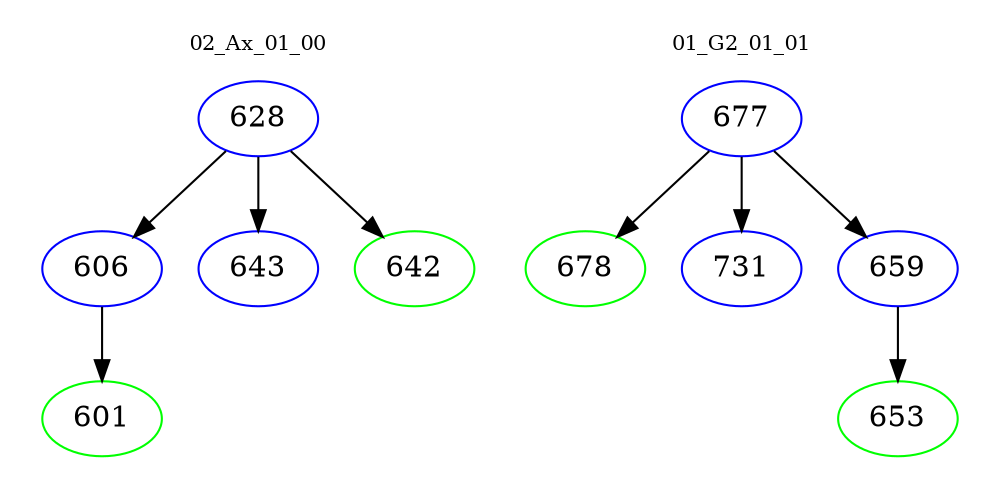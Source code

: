 digraph{
subgraph cluster_0 {
color = white
label = "02_Ax_01_00";
fontsize=10;
T0_628 [label="628", color="blue"]
T0_628 -> T0_606 [color="black"]
T0_606 [label="606", color="blue"]
T0_606 -> T0_601 [color="black"]
T0_601 [label="601", color="green"]
T0_628 -> T0_643 [color="black"]
T0_643 [label="643", color="blue"]
T0_628 -> T0_642 [color="black"]
T0_642 [label="642", color="green"]
}
subgraph cluster_1 {
color = white
label = "01_G2_01_01";
fontsize=10;
T1_677 [label="677", color="blue"]
T1_677 -> T1_678 [color="black"]
T1_678 [label="678", color="green"]
T1_677 -> T1_731 [color="black"]
T1_731 [label="731", color="blue"]
T1_677 -> T1_659 [color="black"]
T1_659 [label="659", color="blue"]
T1_659 -> T1_653 [color="black"]
T1_653 [label="653", color="green"]
}
}

